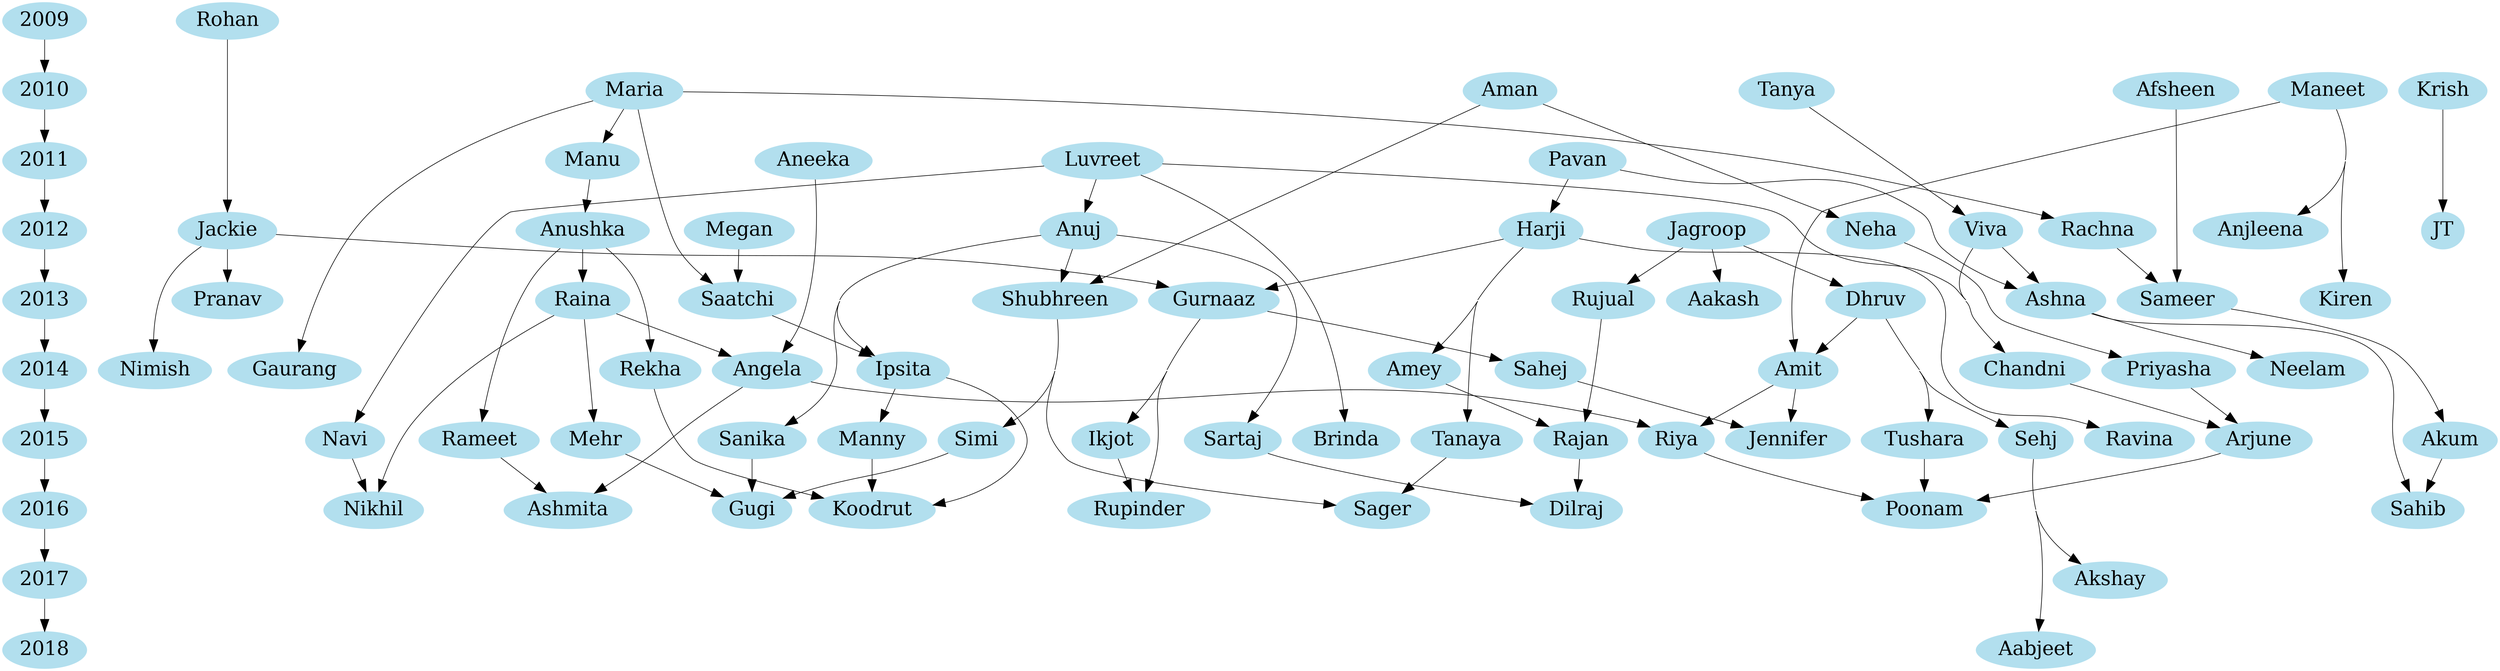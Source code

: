 digraph DRP {
concentrate=true;
center=true;
ranksep=.75;
	edge [arrowsize=2.0];
	node [color=lightblue2, fontsize=32, style=filled];
"2009" -> "2010"
"2010" -> "2011"
"2011" -> "2012"
"2012" -> "2013"
"2013" -> "2014"
"2014" -> "2015"
"2015" -> "2016"
"2016" -> "2017"
"2017" -> "2018"
"Dhruv" -> "Sehj"
"Dhruv" -> "Tushara"
"Dhruv" -> "Amit"
"Tanya" -> "Viva"
"Rujual" -> "Rajan"
"Angela" -> "Riya"
"Angela" -> "Ashmita"
"Shubhreen" -> "Simi"
"Shubhreen" -> "Sager"
"Sanika" -> "Gugi"
"Priyasha" -> "Arjune"
"Viva" -> "Ashna"
"Viva" -> "Chandni"
"Jackie" -> "Gurnaaz"
"Jackie" -> "Pranav"
"Jackie" -> "Nimish"
"Raina" -> "Angela"
"Raina" -> "Mehr"
"Raina" -> "Nikhil"
"Sameer" -> "Akum"
"Amey" -> "Rajan"
"Gurnaaz" -> "Sahej"
"Gurnaaz" -> "Ikjot"
"Gurnaaz" -> "Rupinder"
"Chandni" -> "Arjune"
"Rohan" -> "Jackie"
"Neha" -> "Priyasha"
"Maneet" -> "Amit"
"Maneet" -> "Anjleena"
"Maneet" -> "Kiren"
"Simi" -> "Gugi"
"Riya" -> "Poonam"
"Jagroop" -> "Rujual"
"Jagroop" -> "Dhruv"
"Jagroop" -> "Aakash"
"Luvreet" -> "Anuj"
"Luvreet" -> "Chandni"
"Luvreet" -> "Navi"
"Luvreet" -> "Brinda"
"Afsheen" -> "Sameer"
"Maria" -> "Manu"
"Maria" -> "Rachna"
"Maria" -> "Saatchi"
"Maria" -> "Gaurang"
"Anuj" -> "Shubhreen"
"Anuj" -> "Ipsita"
"Anuj" -> "Sanika"
"Anuj" -> "Sartaj"
"Ashna" -> "Neelam"
"Ashna" -> "Sahib"
"Krish" -> "JT"
"Rekha" -> "Koodrut"
"Sehj" -> "Aabjeet"
"Sehj" -> "Akshay"
"Rachna" -> "Sameer"
"Rajan" -> "Dilraj"
"Saatchi" -> "Ipsita"
"Harji" -> "Gurnaaz"
"Harji" -> "Amey"
"Harji" -> "Tanaya"
"Harji" -> "Ravina"
"Manu" -> "Anushka"
"Sahej" -> "Jennifer"
"Rameet" -> "Ashmita"
"Navi" -> "Nikhil"
"Anushka" -> "Raina"
"Anushka" -> "Rekha"
"Anushka" -> "Rameet"
"Aman" -> "Shubhreen"
"Aman" -> "Neha"
"Mehr" -> "Gugi"
"Pavan" -> "Harji"
"Pavan" -> "Ashna"
"Amit" -> "Riya"
"Amit" -> "Jennifer"
"Tanaya" -> "Sager"
"Aneeka" -> "Angela"
"Tushara" -> "Poonam"
"Manny" -> "Koodrut"
"Megan" -> "Saatchi"
"Arjune" -> "Poonam"
"Sartaj" -> "Dilraj"
"Ipsita" -> "Manny"
"Ipsita" -> "Koodrut"
"Ikjot" -> "Rupinder"
"Akum" -> "Sahib"
{rank=same "2009" "Rohan"}
{rank=same "2010" "Tanya" "Maneet" "Afsheen" "Maria" "Krish" "Aman"}
{rank=same "2011" "Luvreet" "Manu" "Pavan" "Aneeka"}
{rank=same "2012" "Viva" "Jackie" "Neha" "Jagroop" "Anuj" "Anjleena" "JT" "Rachna" "Harji" "Anushka" "Megan"}
{rank=same "2013" "Dhruv" "Rujual" "Shubhreen" "Kiren" "Raina" "Sameer" "Aakash" "Gurnaaz" "Pranav" "Ashna" "Saatchi"}
{rank=same "2014" "Angela" "Priyasha" "Amey" "Chandni" "Rekha" "Nimish" "Sahej" "Gaurang" "Amit" "Ipsita"}
{rank=same "2015" "Jennifer" "Ravina" "Sanika" "Simi" "Riya" "Brinda" "Sehj" "Rajan" "Rameet" "Navi" "Mehr" "Tanaya" "Tushara" "Manny" "Arjune" "Sartaj" "Ikjot" "Akum"}
{rank=same "2016" "Nikhil" "Rupinder" "Sager" "Koodrut" "Poonam" "Ashmita" "Gugi" "Dilraj" "Sahib"}
{rank=same "2017" "Akshay"}
{rank=same "2018" "Aabjeet"}
{rank=source "Rohan" "2009"}
}
